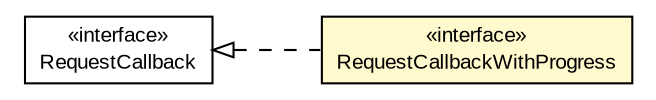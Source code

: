 #!/usr/local/bin/dot
#
# Class diagram 
# Generated by UMLGraph version R5_6-24-gf6e263 (http://www.umlgraph.org/)
#

digraph G {
	edge [fontname="arial",fontsize=10,labelfontname="arial",labelfontsize=10];
	node [fontname="arial",fontsize=10,shape=plaintext];
	nodesep=0.25;
	ranksep=0.5;
	rankdir=LR;
	// com.google.gwt.http.client.RequestCallbackWithProgress
	c2717 [label=<<table title="com.google.gwt.http.client.RequestCallbackWithProgress" border="0" cellborder="1" cellspacing="0" cellpadding="2" port="p" bgcolor="lemonChiffon" href="./RequestCallbackWithProgress.html">
		<tr><td><table border="0" cellspacing="0" cellpadding="1">
<tr><td align="center" balign="center"> &#171;interface&#187; </td></tr>
<tr><td align="center" balign="center"> RequestCallbackWithProgress </td></tr>
		</table></td></tr>
		</table>>, URL="./RequestCallbackWithProgress.html", fontname="arial", fontcolor="black", fontsize=10.0];
	//com.google.gwt.http.client.RequestCallbackWithProgress implements com.google.gwt.http.client.RequestCallback
	c2785:p -> c2717:p [dir=back,arrowtail=empty,style=dashed];
	// com.google.gwt.http.client.RequestCallback
	c2785 [label=<<table title="com.google.gwt.http.client.RequestCallback" border="0" cellborder="1" cellspacing="0" cellpadding="2" port="p" href="http://google-web-toolkit.googlecode.com/svn/javadoc/latest/com/google/gwt/http/client/RequestCallback.html">
		<tr><td><table border="0" cellspacing="0" cellpadding="1">
<tr><td align="center" balign="center"> &#171;interface&#187; </td></tr>
<tr><td align="center" balign="center"> RequestCallback </td></tr>
		</table></td></tr>
		</table>>, URL="http://google-web-toolkit.googlecode.com/svn/javadoc/latest/com/google/gwt/http/client/RequestCallback.html", fontname="arial", fontcolor="black", fontsize=10.0];
}

